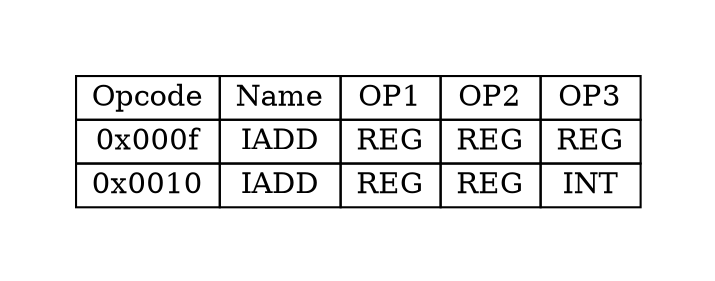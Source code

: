 digraph{
graph [pad="0.5", nodesep="0.5", ranksep="2" ]
node[shape=plain]
Foo [label=<
<table border="0" cellborder="1" cellspacing="0">
<tr><td> Opcode </td> <td> Name </td> <td> OP1 </td><td> OP2 </td><td> OP3 </td> </tr>
<tr><td> 0x000f </td><td> IADD </td><td> REG </td><td> REG </td><td> REG </td> </tr>
<tr><td> 0x0010 </td><td> IADD </td><td> REG </td><td> REG </td><td> INT </td> </tr>
</table>>];
}
